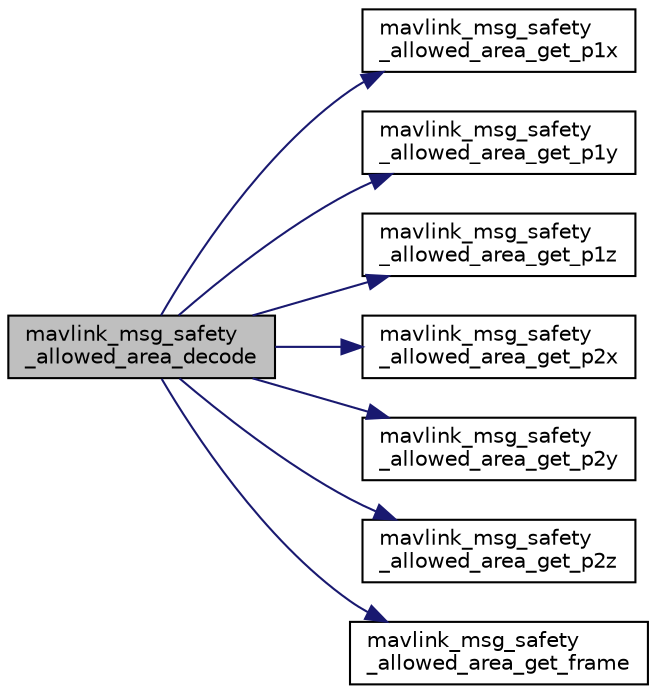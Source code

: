 digraph "mavlink_msg_safety_allowed_area_decode"
{
 // INTERACTIVE_SVG=YES
  edge [fontname="Helvetica",fontsize="10",labelfontname="Helvetica",labelfontsize="10"];
  node [fontname="Helvetica",fontsize="10",shape=record];
  rankdir="LR";
  Node1 [label="mavlink_msg_safety\l_allowed_area_decode",height=0.2,width=0.4,color="black", fillcolor="grey75", style="filled", fontcolor="black"];
  Node1 -> Node2 [color="midnightblue",fontsize="10",style="solid",fontname="Helvetica"];
  Node2 [label="mavlink_msg_safety\l_allowed_area_get_p1x",height=0.2,width=0.4,color="black", fillcolor="white", style="filled",URL="$mavlink__msg__safety__allowed__area_8h.html#a7da848f412b93422335110f2af6409a0",tooltip="Get field p1x from safety_allowed_area message. "];
  Node1 -> Node3 [color="midnightblue",fontsize="10",style="solid",fontname="Helvetica"];
  Node3 [label="mavlink_msg_safety\l_allowed_area_get_p1y",height=0.2,width=0.4,color="black", fillcolor="white", style="filled",URL="$mavlink__msg__safety__allowed__area_8h.html#a5985f6ee8f1bb6988a6a69a0d8f79efa",tooltip="Get field p1y from safety_allowed_area message. "];
  Node1 -> Node4 [color="midnightblue",fontsize="10",style="solid",fontname="Helvetica"];
  Node4 [label="mavlink_msg_safety\l_allowed_area_get_p1z",height=0.2,width=0.4,color="black", fillcolor="white", style="filled",URL="$mavlink__msg__safety__allowed__area_8h.html#a6bf678d0068ca89ce527365cb4394263",tooltip="Get field p1z from safety_allowed_area message. "];
  Node1 -> Node5 [color="midnightblue",fontsize="10",style="solid",fontname="Helvetica"];
  Node5 [label="mavlink_msg_safety\l_allowed_area_get_p2x",height=0.2,width=0.4,color="black", fillcolor="white", style="filled",URL="$mavlink__msg__safety__allowed__area_8h.html#a023efae9c42172a55f0129768630e6ca",tooltip="Get field p2x from safety_allowed_area message. "];
  Node1 -> Node6 [color="midnightblue",fontsize="10",style="solid",fontname="Helvetica"];
  Node6 [label="mavlink_msg_safety\l_allowed_area_get_p2y",height=0.2,width=0.4,color="black", fillcolor="white", style="filled",URL="$mavlink__msg__safety__allowed__area_8h.html#abaa576cf077c6179ae3a1a385a164420",tooltip="Get field p2y from safety_allowed_area message. "];
  Node1 -> Node7 [color="midnightblue",fontsize="10",style="solid",fontname="Helvetica"];
  Node7 [label="mavlink_msg_safety\l_allowed_area_get_p2z",height=0.2,width=0.4,color="black", fillcolor="white", style="filled",URL="$mavlink__msg__safety__allowed__area_8h.html#aeb7c4bf8480455620231e8d7810ccb4a",tooltip="Get field p2z from safety_allowed_area message. "];
  Node1 -> Node8 [color="midnightblue",fontsize="10",style="solid",fontname="Helvetica"];
  Node8 [label="mavlink_msg_safety\l_allowed_area_get_frame",height=0.2,width=0.4,color="black", fillcolor="white", style="filled",URL="$mavlink__msg__safety__allowed__area_8h.html#a7e67176ef92bcfde51824b59ca2f54a0",tooltip="Send a safety_allowed_area message. "];
}
